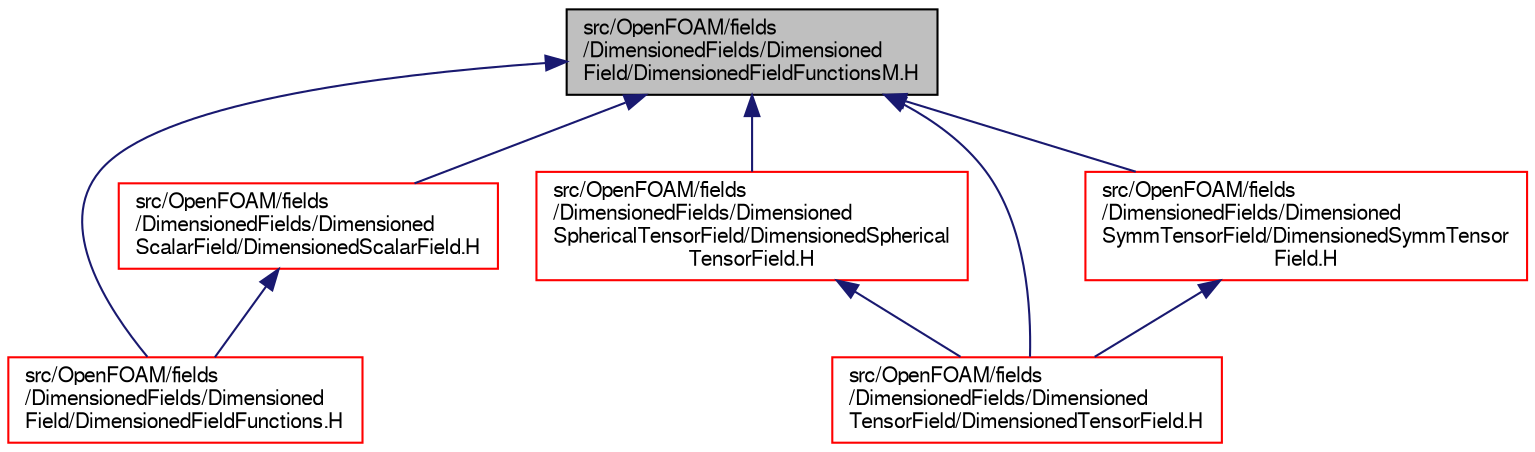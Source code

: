 digraph "src/OpenFOAM/fields/DimensionedFields/DimensionedField/DimensionedFieldFunctionsM.H"
{
  bgcolor="transparent";
  edge [fontname="FreeSans",fontsize="10",labelfontname="FreeSans",labelfontsize="10"];
  node [fontname="FreeSans",fontsize="10",shape=record];
  Node1 [label="src/OpenFOAM/fields\l/DimensionedFields/Dimensioned\lField/DimensionedFieldFunctionsM.H",height=0.2,width=0.4,color="black", fillcolor="grey75", style="filled", fontcolor="black"];
  Node1 -> Node2 [dir="back",color="midnightblue",fontsize="10",style="solid",fontname="FreeSans"];
  Node2 [label="src/OpenFOAM/fields\l/DimensionedFields/Dimensioned\lField/DimensionedFieldFunctions.H",height=0.2,width=0.4,color="red",URL="$a09416.html"];
  Node1 -> Node2224 [dir="back",color="midnightblue",fontsize="10",style="solid",fontname="FreeSans"];
  Node2224 [label="src/OpenFOAM/fields\l/DimensionedFields/Dimensioned\lScalarField/DimensionedScalarField.H",height=0.2,width=0.4,color="red",URL="$a09449.html",tooltip="Scalar specific part of the implementation of DimensionedField. "];
  Node2224 -> Node2 [dir="back",color="midnightblue",fontsize="10",style="solid",fontname="FreeSans"];
  Node1 -> Node2347 [dir="back",color="midnightblue",fontsize="10",style="solid",fontname="FreeSans"];
  Node2347 [label="src/OpenFOAM/fields\l/DimensionedFields/Dimensioned\lSphericalTensorField/DimensionedSpherical\lTensorField.H",height=0.2,width=0.4,color="red",URL="$a09455.html",tooltip="Specialisation of DimensionedField<T, GeoMesh> for sphericalTensor. "];
  Node2347 -> Node2349 [dir="back",color="midnightblue",fontsize="10",style="solid",fontname="FreeSans"];
  Node2349 [label="src/OpenFOAM/fields\l/DimensionedFields/Dimensioned\lTensorField/DimensionedTensorField.H",height=0.2,width=0.4,color="red",URL="$a09467.html",tooltip="Tensor specific part of the implementation of DimensionedField. "];
  Node1 -> Node2351 [dir="back",color="midnightblue",fontsize="10",style="solid",fontname="FreeSans"];
  Node2351 [label="src/OpenFOAM/fields\l/DimensionedFields/Dimensioned\lSymmTensorField/DimensionedSymmTensor\lField.H",height=0.2,width=0.4,color="red",URL="$a09461.html",tooltip="SymmTensor specific part of the implementation of DimensionedField. "];
  Node2351 -> Node2349 [dir="back",color="midnightblue",fontsize="10",style="solid",fontname="FreeSans"];
  Node1 -> Node2349 [dir="back",color="midnightblue",fontsize="10",style="solid",fontname="FreeSans"];
}
